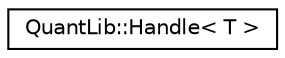 digraph "Graphical Class Hierarchy"
{
  edge [fontname="Helvetica",fontsize="10",labelfontname="Helvetica",labelfontsize="10"];
  node [fontname="Helvetica",fontsize="10",shape=record];
  rankdir="LR";
  Node0 [label="QuantLib::Handle\< T \>",height=0.2,width=0.4,color="black", fillcolor="white", style="filled",URL="$class_quant_lib_1_1_handle.html"];
}
